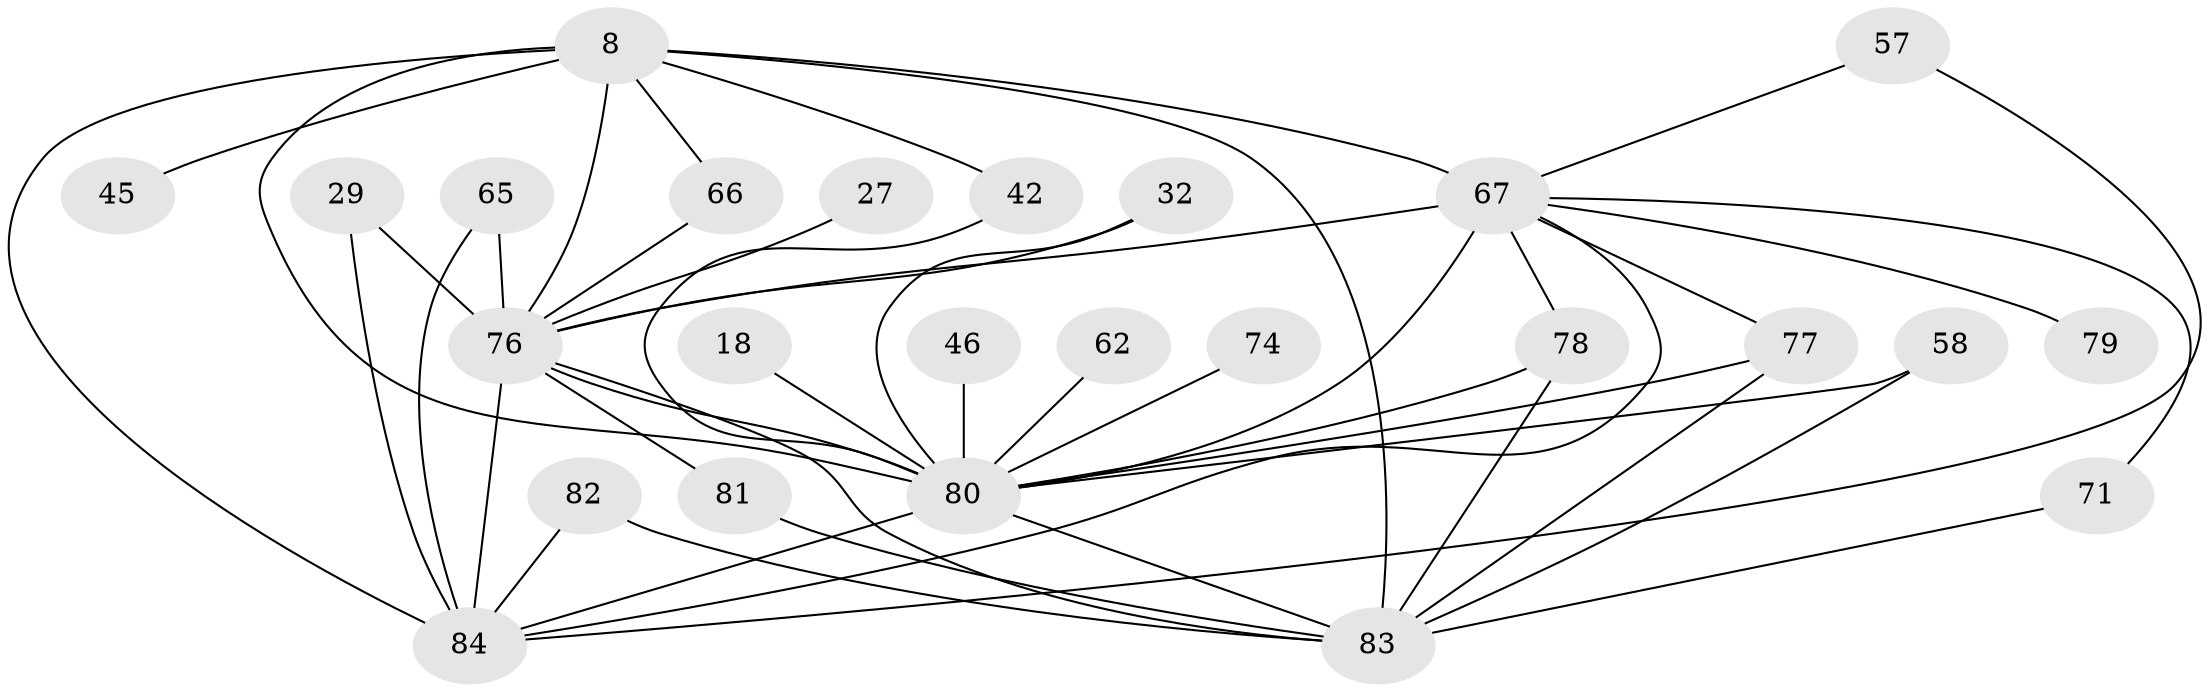 // original degree distribution, {24: 0.023809523809523808, 15: 0.011904761904761904, 13: 0.023809523809523808, 17: 0.011904761904761904, 19: 0.023809523809523808, 16: 0.011904761904761904, 18: 0.011904761904761904, 5: 0.047619047619047616, 3: 0.21428571428571427, 2: 0.5238095238095238, 8: 0.011904761904761904, 4: 0.05952380952380952, 7: 0.011904761904761904, 11: 0.011904761904761904}
// Generated by graph-tools (version 1.1) at 2025/47/03/04/25 21:47:20]
// undirected, 25 vertices, 46 edges
graph export_dot {
graph [start="1"]
  node [color=gray90,style=filled];
  8 [super="+3+4"];
  18;
  27;
  29;
  32;
  42;
  45;
  46;
  57;
  58 [super="+43"];
  62;
  65;
  66;
  67 [super="+51+13"];
  71;
  74;
  76 [super="+53+72+63"];
  77 [super="+49+55"];
  78 [super="+73"];
  79;
  80 [super="+19+9+68"];
  81 [super="+64"];
  82 [super="+21"];
  83 [super="+25+75+44+31"];
  84 [super="+52+54"];
  8 -- 66;
  8 -- 42;
  8 -- 45 [weight=2];
  8 -- 84 [weight=7];
  8 -- 76 [weight=7];
  8 -- 80 [weight=6];
  8 -- 67 [weight=5];
  8 -- 83 [weight=7];
  18 -- 80 [weight=2];
  27 -- 76 [weight=2];
  29 -- 84;
  29 -- 76;
  32 -- 76;
  32 -- 80;
  42 -- 80;
  46 -- 80 [weight=2];
  57 -- 84;
  57 -- 67;
  58 -- 80 [weight=2];
  58 -- 83;
  62 -- 80 [weight=2];
  65 -- 84;
  65 -- 76;
  66 -- 76;
  67 -- 80 [weight=7];
  67 -- 71;
  67 -- 76 [weight=2];
  67 -- 77;
  67 -- 78 [weight=5];
  67 -- 79;
  67 -- 84 [weight=2];
  71 -- 83;
  74 -- 80 [weight=2];
  76 -- 84 [weight=7];
  76 -- 80 [weight=12];
  76 -- 83 [weight=3];
  76 -- 81 [weight=3];
  77 -- 80;
  77 -- 83 [weight=2];
  78 -- 80 [weight=2];
  78 -- 83 [weight=4];
  80 -- 84 [weight=10];
  80 -- 83 [weight=2];
  81 -- 83;
  82 -- 83;
  82 -- 84 [weight=2];
}
